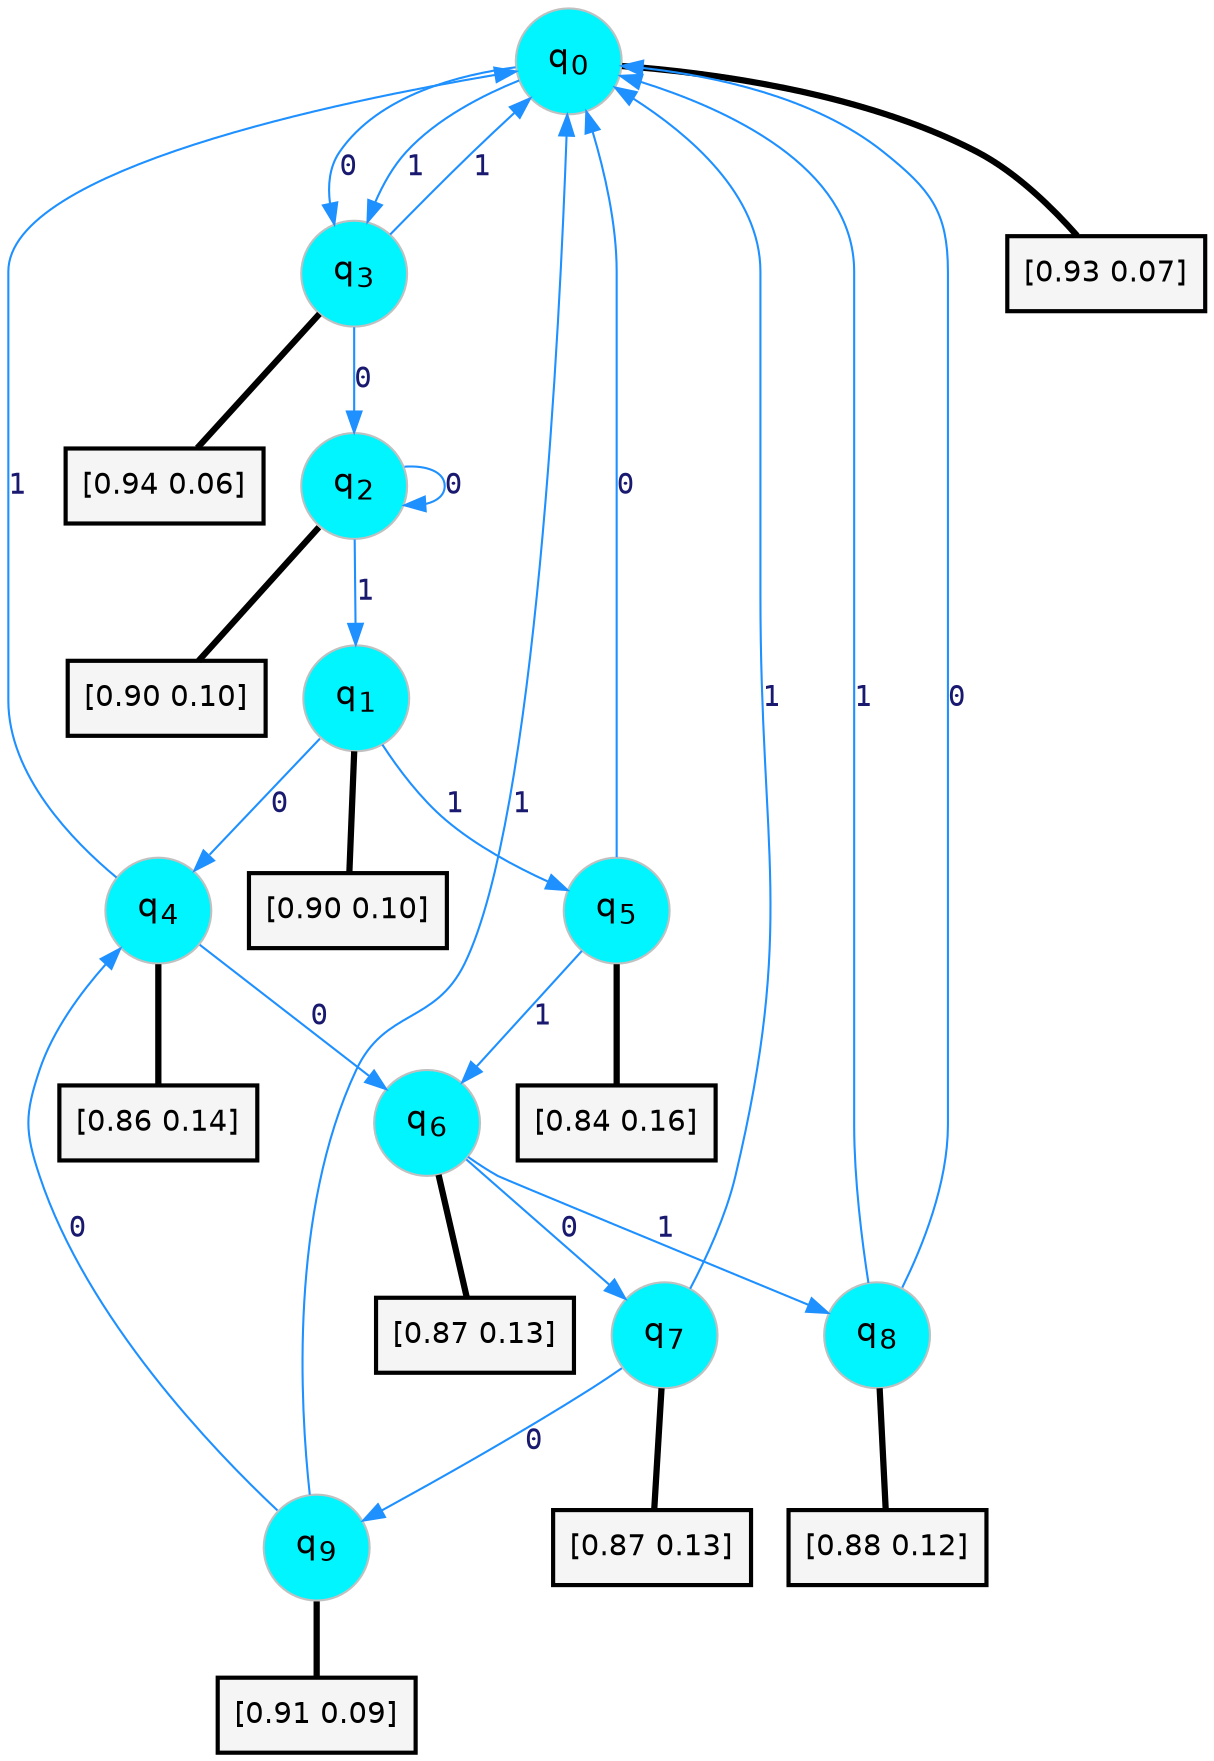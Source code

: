 digraph G {
graph [
bgcolor=transparent, dpi=300, rankdir=TD, size="40,25"];
node [
color=gray, fillcolor=turquoise1, fontcolor=black, fontname=Helvetica, fontsize=16, fontweight=bold, shape=circle, style=filled];
edge [
arrowsize=1, color=dodgerblue1, fontcolor=midnightblue, fontname=courier, fontweight=bold, penwidth=1, style=solid, weight=20];
0[label=<q<SUB>0</SUB>>];
1[label=<q<SUB>1</SUB>>];
2[label=<q<SUB>2</SUB>>];
3[label=<q<SUB>3</SUB>>];
4[label=<q<SUB>4</SUB>>];
5[label=<q<SUB>5</SUB>>];
6[label=<q<SUB>6</SUB>>];
7[label=<q<SUB>7</SUB>>];
8[label=<q<SUB>8</SUB>>];
9[label=<q<SUB>9</SUB>>];
10[label="[0.93 0.07]", shape=box,fontcolor=black, fontname=Helvetica, fontsize=14, penwidth=2, fillcolor=whitesmoke,color=black];
11[label="[0.90 0.10]", shape=box,fontcolor=black, fontname=Helvetica, fontsize=14, penwidth=2, fillcolor=whitesmoke,color=black];
12[label="[0.90 0.10]", shape=box,fontcolor=black, fontname=Helvetica, fontsize=14, penwidth=2, fillcolor=whitesmoke,color=black];
13[label="[0.94 0.06]", shape=box,fontcolor=black, fontname=Helvetica, fontsize=14, penwidth=2, fillcolor=whitesmoke,color=black];
14[label="[0.86 0.14]", shape=box,fontcolor=black, fontname=Helvetica, fontsize=14, penwidth=2, fillcolor=whitesmoke,color=black];
15[label="[0.84 0.16]", shape=box,fontcolor=black, fontname=Helvetica, fontsize=14, penwidth=2, fillcolor=whitesmoke,color=black];
16[label="[0.87 0.13]", shape=box,fontcolor=black, fontname=Helvetica, fontsize=14, penwidth=2, fillcolor=whitesmoke,color=black];
17[label="[0.87 0.13]", shape=box,fontcolor=black, fontname=Helvetica, fontsize=14, penwidth=2, fillcolor=whitesmoke,color=black];
18[label="[0.88 0.12]", shape=box,fontcolor=black, fontname=Helvetica, fontsize=14, penwidth=2, fillcolor=whitesmoke,color=black];
19[label="[0.91 0.09]", shape=box,fontcolor=black, fontname=Helvetica, fontsize=14, penwidth=2, fillcolor=whitesmoke,color=black];
0->3 [label=0];
0->3 [label=1];
0->10 [arrowhead=none, penwidth=3,color=black];
1->4 [label=0];
1->5 [label=1];
1->11 [arrowhead=none, penwidth=3,color=black];
2->2 [label=0];
2->1 [label=1];
2->12 [arrowhead=none, penwidth=3,color=black];
3->2 [label=0];
3->0 [label=1];
3->13 [arrowhead=none, penwidth=3,color=black];
4->6 [label=0];
4->0 [label=1];
4->14 [arrowhead=none, penwidth=3,color=black];
5->0 [label=0];
5->6 [label=1];
5->15 [arrowhead=none, penwidth=3,color=black];
6->7 [label=0];
6->8 [label=1];
6->16 [arrowhead=none, penwidth=3,color=black];
7->9 [label=0];
7->0 [label=1];
7->17 [arrowhead=none, penwidth=3,color=black];
8->0 [label=0];
8->0 [label=1];
8->18 [arrowhead=none, penwidth=3,color=black];
9->4 [label=0];
9->0 [label=1];
9->19 [arrowhead=none, penwidth=3,color=black];
}

